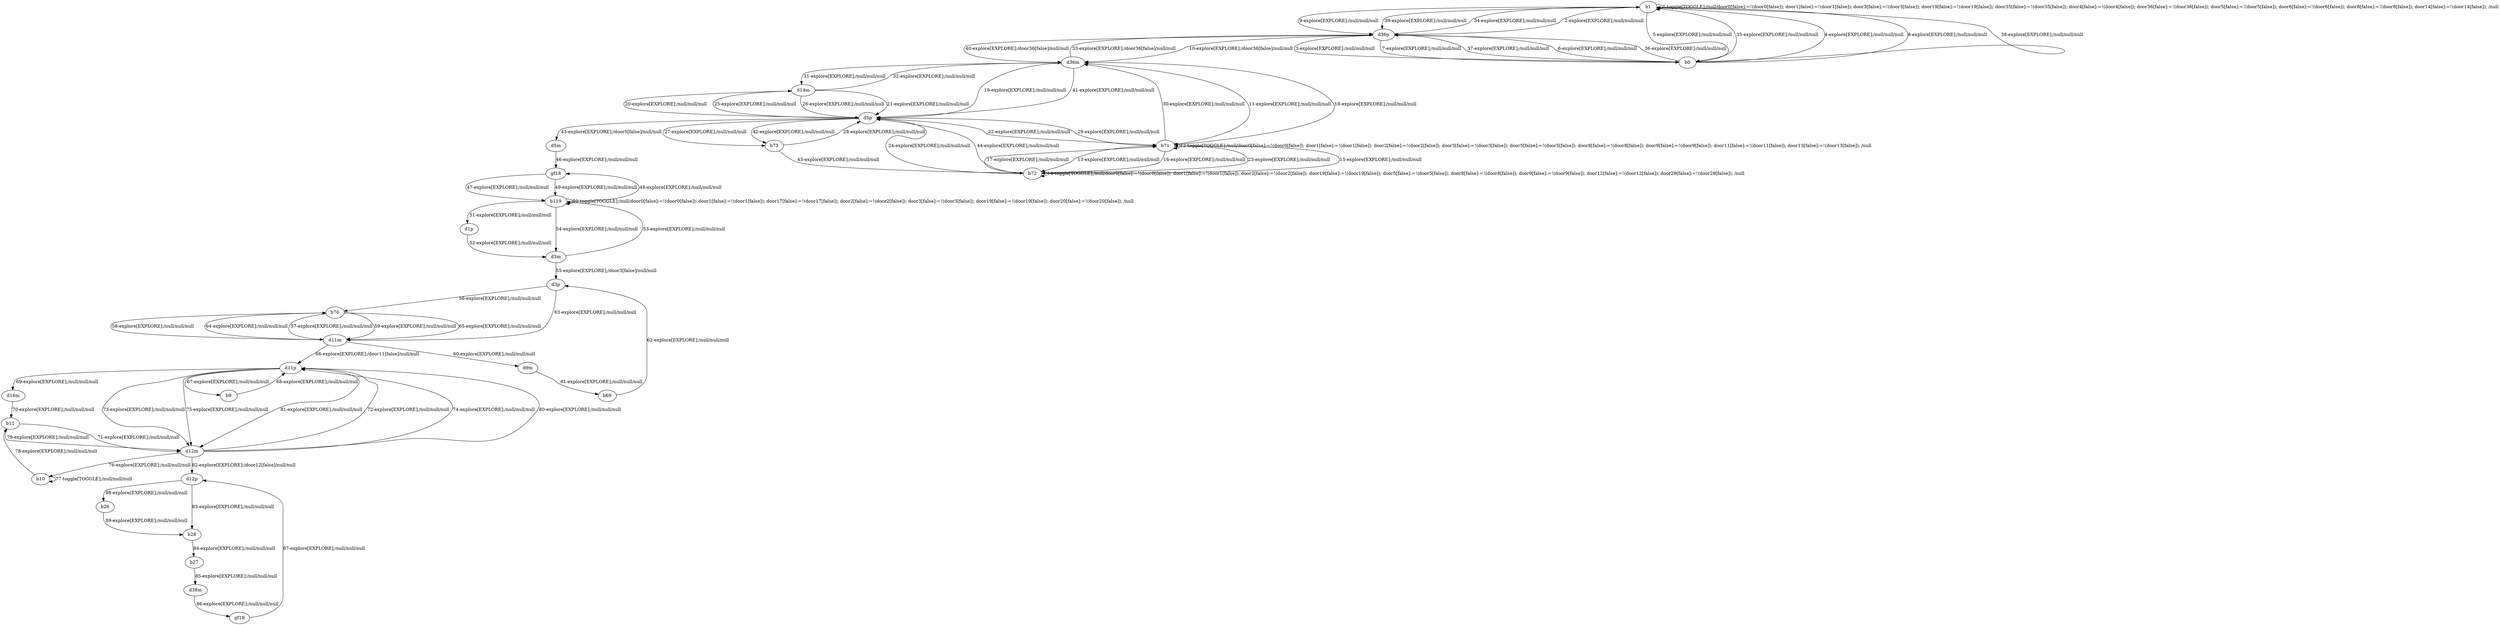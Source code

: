 # Total number of goals covered by this test: 2
# d12p --> b26
# b26 --> b28

digraph g {
"b1" -> "b1" [label = "1-toggle[TOGGLE];/null/door0[false]:=!(door0[false]); door1[false]:=!(door1[false]); door3[false]:=!(door3[false]); door19[false]:=!(door19[false]); door35[false]:=!(door35[false]); door4[false]:=!(door4[false]); door36[false]:=!(door36[false]); door5[false]:=!(door5[false]); door6[false]:=!(door6[false]); door8[false]:=!(door8[false]); door14[false]:=!(door14[false]); /null"];
"b1" -> "d36p" [label = "2-explore[EXPLORE];/null/null/null"];
"d36p" -> "b0" [label = "3-explore[EXPLORE];/null/null/null"];
"b0" -> "b1" [label = "4-explore[EXPLORE];/null/null/null"];
"b1" -> "b0" [label = "5-explore[EXPLORE];/null/null/null"];
"b0" -> "d36p" [label = "6-explore[EXPLORE];/null/null/null"];
"d36p" -> "b0" [label = "7-explore[EXPLORE];/null/null/null"];
"b0" -> "b1" [label = "8-explore[EXPLORE];/null/null/null"];
"b1" -> "d36p" [label = "9-explore[EXPLORE];/null/null/null"];
"d36p" -> "d36m" [label = "10-explore[EXPLORE];/door36[false]/null/null"];
"d36m" -> "b71" [label = "11-explore[EXPLORE];/null/null/null"];
"b71" -> "b71" [label = "12-toggle[TOGGLE];/null/door0[false]:=!(door0[false]); door1[false]:=!(door1[false]); door2[false]:=!(door2[false]); door3[false]:=!(door3[false]); door5[false]:=!(door5[false]); door8[false]:=!(door8[false]); door9[false]:=!(door9[false]); door11[false]:=!(door11[false]); door13[false]:=!(door13[false]); /null"];
"b71" -> "b72" [label = "13-explore[EXPLORE];/null/null/null"];
"b72" -> "b72" [label = "14-toggle[TOGGLE];/null/door0[false]:=!(door0[false]); door1[false]:=!(door1[false]); door2[false]:=!(door2[false]); door19[false]:=!(door19[false]); door5[false]:=!(door5[false]); door8[false]:=!(door8[false]); door9[false]:=!(door9[false]); door12[false]:=!(door12[false]); door29[false]:=!(door29[false]); /null"];
"b72" -> "b71" [label = "15-explore[EXPLORE];/null/null/null"];
"b71" -> "b72" [label = "16-explore[EXPLORE];/null/null/null"];
"b72" -> "b71" [label = "17-explore[EXPLORE];/null/null/null"];
"b71" -> "d36m" [label = "18-explore[EXPLORE];/null/null/null"];
"d36m" -> "d5p" [label = "19-explore[EXPLORE];/null/null/null"];
"d5p" -> "d14m" [label = "20-explore[EXPLORE];/null/null/null"];
"d14m" -> "d5p" [label = "21-explore[EXPLORE];/null/null/null"];
"d5p" -> "b71" [label = "22-explore[EXPLORE];/null/null/null"];
"b71" -> "b72" [label = "23-explore[EXPLORE];/null/null/null"];
"b72" -> "d5p" [label = "24-explore[EXPLORE];/null/null/null"];
"d5p" -> "d14m" [label = "25-explore[EXPLORE];/null/null/null"];
"d14m" -> "d5p" [label = "26-explore[EXPLORE];/null/null/null"];
"d5p" -> "b73" [label = "27-explore[EXPLORE];/null/null/null"];
"b73" -> "d5p" [label = "28-explore[EXPLORE];/null/null/null"];
"d5p" -> "b71" [label = "29-explore[EXPLORE];/null/null/null"];
"b71" -> "d36m" [label = "30-explore[EXPLORE];/null/null/null"];
"d36m" -> "d14m" [label = "31-explore[EXPLORE];/null/null/null"];
"d14m" -> "d36m" [label = "32-explore[EXPLORE];/null/null/null"];
"d36m" -> "d36p" [label = "33-explore[EXPLORE];/door36[false]/null/null"];
"d36p" -> "b1" [label = "34-explore[EXPLORE];/null/null/null"];
"b1" -> "b0" [label = "35-explore[EXPLORE];/null/null/null"];
"b0" -> "d36p" [label = "36-explore[EXPLORE];/null/null/null"];
"d36p" -> "b0" [label = "37-explore[EXPLORE];/null/null/null"];
"b0" -> "b1" [label = "38-explore[EXPLORE];/null/null/null"];
"b1" -> "d36p" [label = "39-explore[EXPLORE];/null/null/null"];
"d36p" -> "d36m" [label = "40-explore[EXPLORE];/door36[false]/null/null"];
"d36m" -> "d5p" [label = "41-explore[EXPLORE];/null/null/null"];
"d5p" -> "b73" [label = "42-explore[EXPLORE];/null/null/null"];
"b73" -> "b72" [label = "43-explore[EXPLORE];/null/null/null"];
"b72" -> "d5p" [label = "44-explore[EXPLORE];/null/null/null"];
"d5p" -> "d5m" [label = "45-explore[EXPLORE];/door5[false]/null/null"];
"d5m" -> "gf18" [label = "46-explore[EXPLORE];/null/null/null"];
"gf18" -> "b119" [label = "47-explore[EXPLORE];/null/null/null"];
"b119" -> "gf18" [label = "48-explore[EXPLORE];/null/null/null"];
"gf18" -> "b119" [label = "49-explore[EXPLORE];/null/null/null"];
"b119" -> "b119" [label = "50-toggle[TOGGLE];/null/door0[false]:=!(door0[false]); door1[false]:=!(door1[false]); door17[false]:=!(door17[false]); door2[false]:=!(door2[false]); door3[false]:=!(door3[false]); door19[false]:=!(door19[false]); door20[false]:=!(door20[false]); /null"];
"b119" -> "d1p" [label = "51-explore[EXPLORE];/null/null/null"];
"d1p" -> "d3m" [label = "52-explore[EXPLORE];/null/null/null"];
"d3m" -> "b119" [label = "53-explore[EXPLORE];/null/null/null"];
"b119" -> "d3m" [label = "54-explore[EXPLORE];/null/null/null"];
"d3m" -> "d3p" [label = "55-explore[EXPLORE];/door3[false]/null/null"];
"d3p" -> "b70" [label = "56-explore[EXPLORE];/null/null/null"];
"b70" -> "d11m" [label = "57-explore[EXPLORE];/null/null/null"];
"d11m" -> "b70" [label = "58-explore[EXPLORE];/null/null/null"];
"b70" -> "d11m" [label = "59-explore[EXPLORE];/null/null/null"];
"d11m" -> "d9m" [label = "60-explore[EXPLORE];/null/null/null"];
"d9m" -> "b69" [label = "61-explore[EXPLORE];/null/null/null"];
"b69" -> "d3p" [label = "62-explore[EXPLORE];/null/null/null"];
"d3p" -> "d11m" [label = "63-explore[EXPLORE];/null/null/null"];
"d11m" -> "b70" [label = "64-explore[EXPLORE];/null/null/null"];
"b70" -> "d11m" [label = "65-explore[EXPLORE];/null/null/null"];
"d11m" -> "d11p" [label = "66-explore[EXPLORE];/door11[false]/null/null"];
"d11p" -> "b9" [label = "67-explore[EXPLORE];/null/null/null"];
"b9" -> "d11p" [label = "68-explore[EXPLORE];/null/null/null"];
"d11p" -> "d16m" [label = "69-explore[EXPLORE];/null/null/null"];
"d16m" -> "b11" [label = "70-explore[EXPLORE];/null/null/null"];
"b11" -> "d12m" [label = "71-explore[EXPLORE];/null/null/null"];
"d12m" -> "d11p" [label = "72-explore[EXPLORE];/null/null/null"];
"d11p" -> "d12m" [label = "73-explore[EXPLORE];/null/null/null"];
"d12m" -> "d11p" [label = "74-explore[EXPLORE];/null/null/null"];
"d11p" -> "d12m" [label = "75-explore[EXPLORE];/null/null/null"];
"d12m" -> "b10" [label = "76-explore[EXPLORE];/null/null/null"];
"b10" -> "b10" [label = "77-toggle[TOGGLE];/null/null/null"];
"b10" -> "b11" [label = "78-explore[EXPLORE];/null/null/null"];
"b11" -> "d12m" [label = "79-explore[EXPLORE];/null/null/null"];
"d12m" -> "d11p" [label = "80-explore[EXPLORE];/null/null/null"];
"d11p" -> "d12m" [label = "81-explore[EXPLORE];/null/null/null"];
"d12m" -> "d12p" [label = "82-explore[EXPLORE];/door12[false]/null/null"];
"d12p" -> "b28" [label = "83-explore[EXPLORE];/null/null/null"];
"b28" -> "b27" [label = "84-explore[EXPLORE];/null/null/null"];
"b27" -> "d38m" [label = "85-explore[EXPLORE];/null/null/null"];
"d38m" -> "gf19" [label = "86-explore[EXPLORE];/null/null/null"];
"gf19" -> "d12p" [label = "87-explore[EXPLORE];/null/null/null"];
"d12p" -> "b26" [label = "88-explore[EXPLORE];/null/null/null"];
"b26" -> "b28" [label = "89-explore[EXPLORE];/null/null/null"];
}